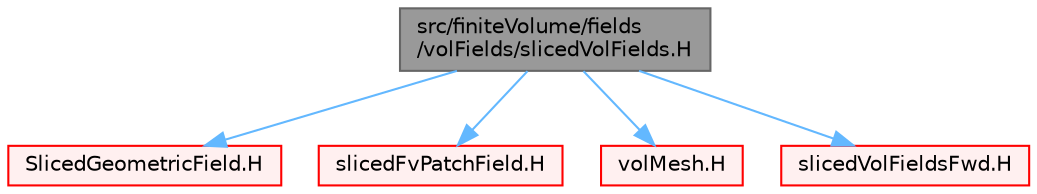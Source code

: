 digraph "src/finiteVolume/fields/volFields/slicedVolFields.H"
{
 // LATEX_PDF_SIZE
  bgcolor="transparent";
  edge [fontname=Helvetica,fontsize=10,labelfontname=Helvetica,labelfontsize=10];
  node [fontname=Helvetica,fontsize=10,shape=box,height=0.2,width=0.4];
  Node1 [id="Node000001",label="src/finiteVolume/fields\l/volFields/slicedVolFields.H",height=0.2,width=0.4,color="gray40", fillcolor="grey60", style="filled", fontcolor="black",tooltip=" "];
  Node1 -> Node2 [id="edge1_Node000001_Node000002",color="steelblue1",style="solid",tooltip=" "];
  Node2 [id="Node000002",label="SlicedGeometricField.H",height=0.2,width=0.4,color="red", fillcolor="#FFF0F0", style="filled",URL="$SlicedGeometricField_8H.html",tooltip=" "];
  Node1 -> Node252 [id="edge2_Node000001_Node000252",color="steelblue1",style="solid",tooltip=" "];
  Node252 [id="Node000252",label="slicedFvPatchField.H",height=0.2,width=0.4,color="red", fillcolor="#FFF0F0", style="filled",URL="$slicedFvPatchField_8H.html",tooltip=" "];
  Node1 -> Node344 [id="edge3_Node000001_Node000344",color="steelblue1",style="solid",tooltip=" "];
  Node344 [id="Node000344",label="volMesh.H",height=0.2,width=0.4,color="red", fillcolor="#FFF0F0", style="filled",URL="$volMesh_8H.html",tooltip=" "];
  Node1 -> Node376 [id="edge4_Node000001_Node000376",color="steelblue1",style="solid",tooltip=" "];
  Node376 [id="Node000376",label="slicedVolFieldsFwd.H",height=0.2,width=0.4,color="red", fillcolor="#FFF0F0", style="filled",URL="$slicedVolFieldsFwd_8H.html",tooltip=" "];
}
